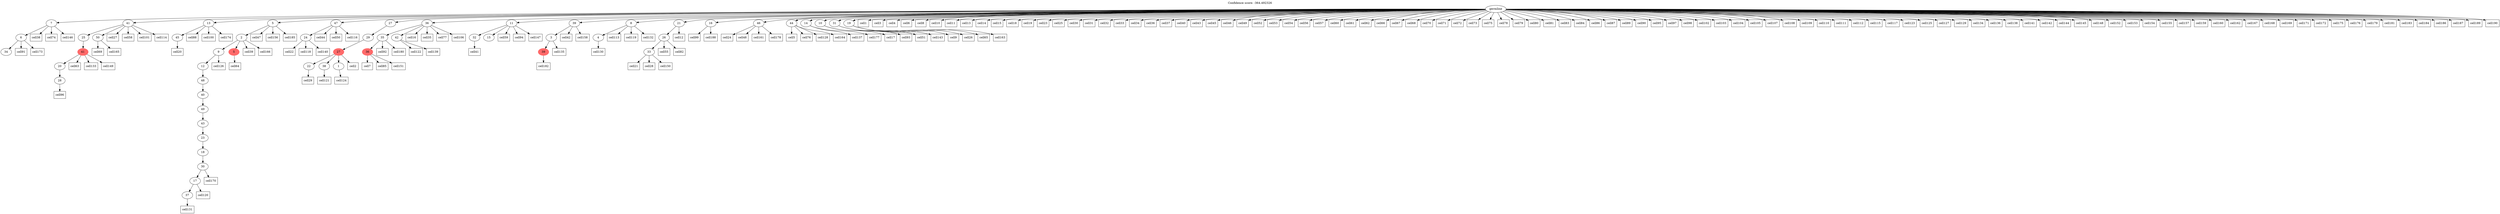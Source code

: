 digraph g {
	"53" -> "54";
	"54" [label="34"];
	"52" -> "53";
	"53" [label="6"];
	"46" -> "47";
	"47" [label="28"];
	"45" -> "46";
	"46" [label="20"];
	"44" -> "45";
	"45" [color=indianred1, style=filled, label="41"];
	"43" -> "44";
	"44" [label="25"];
	"43" -> "48";
	"48" [label="50"];
	"41" -> "42";
	"42" [label="45"];
	"37" -> "38";
	"38" [label="37"];
	"36" -> "37";
	"37" [label="17"];
	"35" -> "36";
	"36" [label="30"];
	"34" -> "35";
	"35" [label="18"];
	"33" -> "34";
	"34" [label="23"];
	"32" -> "33";
	"33" [label="43"];
	"31" -> "32";
	"32" [label="49"];
	"30" -> "31";
	"31" [label="40"];
	"29" -> "30";
	"30" [label="48"];
	"28" -> "29";
	"29" [label="12"];
	"27" -> "28";
	"28" [label="9"];
	"27" -> "39";
	"39" [color=indianred1, style=filled, label="5"];
	"26" -> "27";
	"27" [label="2"];
	"23" -> "24";
	"24" [label="24"];
	"19" -> "20";
	"20" [label="22"];
	"19" -> "21";
	"21" [label="38"];
	"19" -> "22";
	"22" [label="1"];
	"18" -> "19";
	"19" [color=indianred1, style=filled, label="27"];
	"17" -> "18";
	"18" [label="29"];
	"15" -> "16";
	"16" [color=indianred1, style=filled, label="36"];
	"13" -> "14";
	"14" [label="42"];
	"13" -> "15";
	"15" [label="35"];
	"10" -> "11";
	"11" [label="32"];
	"10" -> "12";
	"12" [label="15"];
	"8" -> "9";
	"9" [color=indianred1, style=filled, label="39"];
	"7" -> "8";
	"8" [label="3"];
	"5" -> "6";
	"6" [label="4"];
	"2" -> "3";
	"3" [label="33"];
	"1" -> "2";
	"2" [label="26"];
	"0" -> "1";
	"1" [label="21"];
	"0" -> "4";
	"4" [label="16"];
	"0" -> "5";
	"5" [label="8"];
	"0" -> "7";
	"7" [label="39"];
	"0" -> "10";
	"10" [label="11"];
	"0" -> "13";
	"13" [label="36"];
	"0" -> "17";
	"17" [label="27"];
	"0" -> "23";
	"23" [label="47"];
	"0" -> "25";
	"25" [label="46"];
	"0" -> "26";
	"26" [label="5"];
	"0" -> "40";
	"40" [label="44"];
	"0" -> "41";
	"41" [label="13"];
	"0" -> "43";
	"43" [label="41"];
	"0" -> "49";
	"49" [label="14"];
	"0" -> "50";
	"50" [label="10"];
	"0" -> "51";
	"51" [label="31"];
	"0" -> "52";
	"52" [label="7"];
	"0" -> "55";
	"55" [label="19"];
	"0" [label="germline"];
	"0" -> "cell1";
	"cell1" [shape=box];
	"19" -> "cell2";
	"cell2" [shape=box];
	"0" -> "cell3";
	"cell3" [shape=box];
	"0" -> "cell4";
	"cell4" [shape=box];
	"40" -> "cell5";
	"cell5" [shape=box];
	"0" -> "cell6";
	"cell6" [shape=box];
	"16" -> "cell7";
	"cell7" [shape=box];
	"0" -> "cell8";
	"cell8" [shape=box];
	"55" -> "cell9";
	"cell9" [shape=box];
	"0" -> "cell10";
	"cell10" [shape=box];
	"0" -> "cell11";
	"cell11" [shape=box];
	"1" -> "cell12";
	"cell12" [shape=box];
	"0" -> "cell13";
	"cell13" [shape=box];
	"0" -> "cell14";
	"cell14" [shape=box];
	"0" -> "cell15";
	"cell15" [shape=box];
	"13" -> "cell16";
	"cell16" [shape=box];
	"50" -> "cell17";
	"cell17" [shape=box];
	"0" -> "cell18";
	"cell18" [shape=box];
	"0" -> "cell19";
	"cell19" [shape=box];
	"42" -> "cell20";
	"cell20" [shape=box];
	"3" -> "cell21";
	"cell21" [shape=box];
	"24" -> "cell22";
	"cell22" [shape=box];
	"0" -> "cell23";
	"cell23" [shape=box];
	"25" -> "cell24";
	"cell24" [shape=box];
	"0" -> "cell25";
	"cell25" [shape=box];
	"55" -> "cell26";
	"cell26" [shape=box];
	"43" -> "cell27";
	"cell27" [shape=box];
	"3" -> "cell28";
	"cell28" [shape=box];
	"20" -> "cell29";
	"cell29" [shape=box];
	"0" -> "cell30";
	"cell30" [shape=box];
	"0" -> "cell31";
	"cell31" [shape=box];
	"0" -> "cell32";
	"cell32" [shape=box];
	"0" -> "cell33";
	"cell33" [shape=box];
	"0" -> "cell34";
	"cell34" [shape=box];
	"13" -> "cell35";
	"cell35" [shape=box];
	"0" -> "cell36";
	"cell36" [shape=box];
	"0" -> "cell37";
	"cell37" [shape=box];
	"52" -> "cell38";
	"cell38" [shape=box];
	"27" -> "cell39";
	"cell39" [shape=box];
	"0" -> "cell40";
	"cell40" [shape=box];
	"11" -> "cell41";
	"cell41" [shape=box];
	"7" -> "cell42";
	"cell42" [shape=box];
	"0" -> "cell43";
	"cell43" [shape=box];
	"23" -> "cell44";
	"cell44" [shape=box];
	"0" -> "cell45";
	"cell45" [shape=box];
	"0" -> "cell46";
	"cell46" [shape=box];
	"26" -> "cell47";
	"cell47" [shape=box];
	"25" -> "cell48";
	"cell48" [shape=box];
	"0" -> "cell49";
	"cell49" [shape=box];
	"23" -> "cell50";
	"cell50" [shape=box];
	"51" -> "cell51";
	"cell51" [shape=box];
	"0" -> "cell52";
	"cell52" [shape=box];
	"0" -> "cell53";
	"cell53" [shape=box];
	"0" -> "cell54";
	"cell54" [shape=box];
	"2" -> "cell55";
	"cell55" [shape=box];
	"0" -> "cell56";
	"cell56" [shape=box];
	"0" -> "cell57";
	"cell57" [shape=box];
	"43" -> "cell58";
	"cell58" [shape=box];
	"10" -> "cell59";
	"cell59" [shape=box];
	"0" -> "cell60";
	"cell60" [shape=box];
	"0" -> "cell61";
	"cell61" [shape=box];
	"0" -> "cell62";
	"cell62" [shape=box];
	"45" -> "cell63";
	"cell63" [shape=box];
	"39" -> "cell64";
	"cell64" [shape=box];
	"55" -> "cell65";
	"cell65" [shape=box];
	"0" -> "cell66";
	"cell66" [shape=box];
	"0" -> "cell67";
	"cell67" [shape=box];
	"0" -> "cell68";
	"cell68" [shape=box];
	"48" -> "cell69";
	"cell69" [shape=box];
	"0" -> "cell70";
	"cell70" [shape=box];
	"0" -> "cell71";
	"cell71" [shape=box];
	"0" -> "cell72";
	"cell72" [shape=box];
	"0" -> "cell73";
	"cell73" [shape=box];
	"52" -> "cell74";
	"cell74" [shape=box];
	"0" -> "cell75";
	"cell75" [shape=box];
	"40" -> "cell76";
	"cell76" [shape=box];
	"13" -> "cell77";
	"cell77" [shape=box];
	"0" -> "cell78";
	"cell78" [shape=box];
	"0" -> "cell79";
	"cell79" [shape=box];
	"0" -> "cell80";
	"cell80" [shape=box];
	"0" -> "cell81";
	"cell81" [shape=box];
	"2" -> "cell82";
	"cell82" [shape=box];
	"0" -> "cell83";
	"cell83" [shape=box];
	"0" -> "cell84";
	"cell84" [shape=box];
	"16" -> "cell85";
	"cell85" [shape=box];
	"0" -> "cell86";
	"cell86" [shape=box];
	"0" -> "cell87";
	"cell87" [shape=box];
	"41" -> "cell88";
	"cell88" [shape=box];
	"0" -> "cell89";
	"cell89" [shape=box];
	"0" -> "cell90";
	"cell90" [shape=box];
	"53" -> "cell91";
	"cell91" [shape=box];
	"15" -> "cell92";
	"cell92" [shape=box];
	"50" -> "cell93";
	"cell93" [shape=box];
	"10" -> "cell94";
	"cell94" [shape=box];
	"0" -> "cell95";
	"cell95" [shape=box];
	"47" -> "cell96";
	"cell96" [shape=box];
	"0" -> "cell97";
	"cell97" [shape=box];
	"0" -> "cell98";
	"cell98" [shape=box];
	"4" -> "cell99";
	"cell99" [shape=box];
	"41" -> "cell100";
	"cell100" [shape=box];
	"43" -> "cell101";
	"cell101" [shape=box];
	"0" -> "cell102";
	"cell102" [shape=box];
	"0" -> "cell103";
	"cell103" [shape=box];
	"0" -> "cell104";
	"cell104" [shape=box];
	"0" -> "cell105";
	"cell105" [shape=box];
	"13" -> "cell106";
	"cell106" [shape=box];
	"0" -> "cell107";
	"cell107" [shape=box];
	"0" -> "cell108";
	"cell108" [shape=box];
	"0" -> "cell109";
	"cell109" [shape=box];
	"0" -> "cell110";
	"cell110" [shape=box];
	"0" -> "cell111";
	"cell111" [shape=box];
	"0" -> "cell112";
	"cell112" [shape=box];
	"5" -> "cell113";
	"cell113" [shape=box];
	"43" -> "cell114";
	"cell114" [shape=box];
	"0" -> "cell115";
	"cell115" [shape=box];
	"23" -> "cell116";
	"cell116" [shape=box];
	"0" -> "cell117";
	"cell117" [shape=box];
	"24" -> "cell118";
	"cell118" [shape=box];
	"5" -> "cell119";
	"cell119" [shape=box];
	"37" -> "cell120";
	"cell120" [shape=box];
	"21" -> "cell121";
	"cell121" [shape=box];
	"14" -> "cell122";
	"cell122" [shape=box];
	"0" -> "cell123";
	"cell123" [shape=box];
	"22" -> "cell124";
	"cell124" [shape=box];
	"0" -> "cell125";
	"cell125" [shape=box];
	"28" -> "cell126";
	"cell126" [shape=box];
	"0" -> "cell127";
	"cell127" [shape=box];
	"40" -> "cell128";
	"cell128" [shape=box];
	"0" -> "cell129";
	"cell129" [shape=box];
	"6" -> "cell130";
	"cell130" [shape=box];
	"38" -> "cell131";
	"cell131" [shape=box];
	"5" -> "cell132";
	"cell132" [shape=box];
	"45" -> "cell133";
	"cell133" [shape=box];
	"0" -> "cell134";
	"cell134" [shape=box];
	"8" -> "cell135";
	"cell135" [shape=box];
	"0" -> "cell136";
	"cell136" [shape=box];
	"49" -> "cell137";
	"cell137" [shape=box];
	"0" -> "cell138";
	"cell138" [shape=box];
	"14" -> "cell139";
	"cell139" [shape=box];
	"24" -> "cell140";
	"cell140" [shape=box];
	"0" -> "cell141";
	"cell141" [shape=box];
	"0" -> "cell142";
	"cell142" [shape=box];
	"51" -> "cell143";
	"cell143" [shape=box];
	"0" -> "cell144";
	"cell144" [shape=box];
	"0" -> "cell145";
	"cell145" [shape=box];
	"52" -> "cell146";
	"cell146" [shape=box];
	"10" -> "cell147";
	"cell147" [shape=box];
	"0" -> "cell148";
	"cell148" [shape=box];
	"45" -> "cell149";
	"cell149" [shape=box];
	"3" -> "cell150";
	"cell150" [shape=box];
	"16" -> "cell151";
	"cell151" [shape=box];
	"0" -> "cell152";
	"cell152" [shape=box];
	"0" -> "cell153";
	"cell153" [shape=box];
	"0" -> "cell154";
	"cell154" [shape=box];
	"0" -> "cell155";
	"cell155" [shape=box];
	"26" -> "cell156";
	"cell156" [shape=box];
	"0" -> "cell157";
	"cell157" [shape=box];
	"7" -> "cell158";
	"cell158" [shape=box];
	"0" -> "cell159";
	"cell159" [shape=box];
	"0" -> "cell160";
	"cell160" [shape=box];
	"25" -> "cell161";
	"cell161" [shape=box];
	"0" -> "cell162";
	"cell162" [shape=box];
	"55" -> "cell163";
	"cell163" [shape=box];
	"40" -> "cell164";
	"cell164" [shape=box];
	"48" -> "cell165";
	"cell165" [shape=box];
	"27" -> "cell166";
	"cell166" [shape=box];
	"0" -> "cell167";
	"cell167" [shape=box];
	"0" -> "cell168";
	"cell168" [shape=box];
	"0" -> "cell169";
	"cell169" [shape=box];
	"36" -> "cell170";
	"cell170" [shape=box];
	"0" -> "cell171";
	"cell171" [shape=box];
	"0" -> "cell172";
	"cell172" [shape=box];
	"53" -> "cell173";
	"cell173" [shape=box];
	"41" -> "cell174";
	"cell174" [shape=box];
	"0" -> "cell175";
	"cell175" [shape=box];
	"0" -> "cell176";
	"cell176" [shape=box];
	"49" -> "cell177";
	"cell177" [shape=box];
	"25" -> "cell178";
	"cell178" [shape=box];
	"0" -> "cell179";
	"cell179" [shape=box];
	"15" -> "cell180";
	"cell180" [shape=box];
	"0" -> "cell181";
	"cell181" [shape=box];
	"9" -> "cell182";
	"cell182" [shape=box];
	"0" -> "cell183";
	"cell183" [shape=box];
	"0" -> "cell184";
	"cell184" [shape=box];
	"26" -> "cell185";
	"cell185" [shape=box];
	"0" -> "cell186";
	"cell186" [shape=box];
	"0" -> "cell187";
	"cell187" [shape=box];
	"4" -> "cell188";
	"cell188" [shape=box];
	"0" -> "cell189";
	"cell189" [shape=box];
	"0" -> "cell190";
	"cell190" [shape=box];
	labelloc="t";
	label="Confidence score: -364.492326";
}

